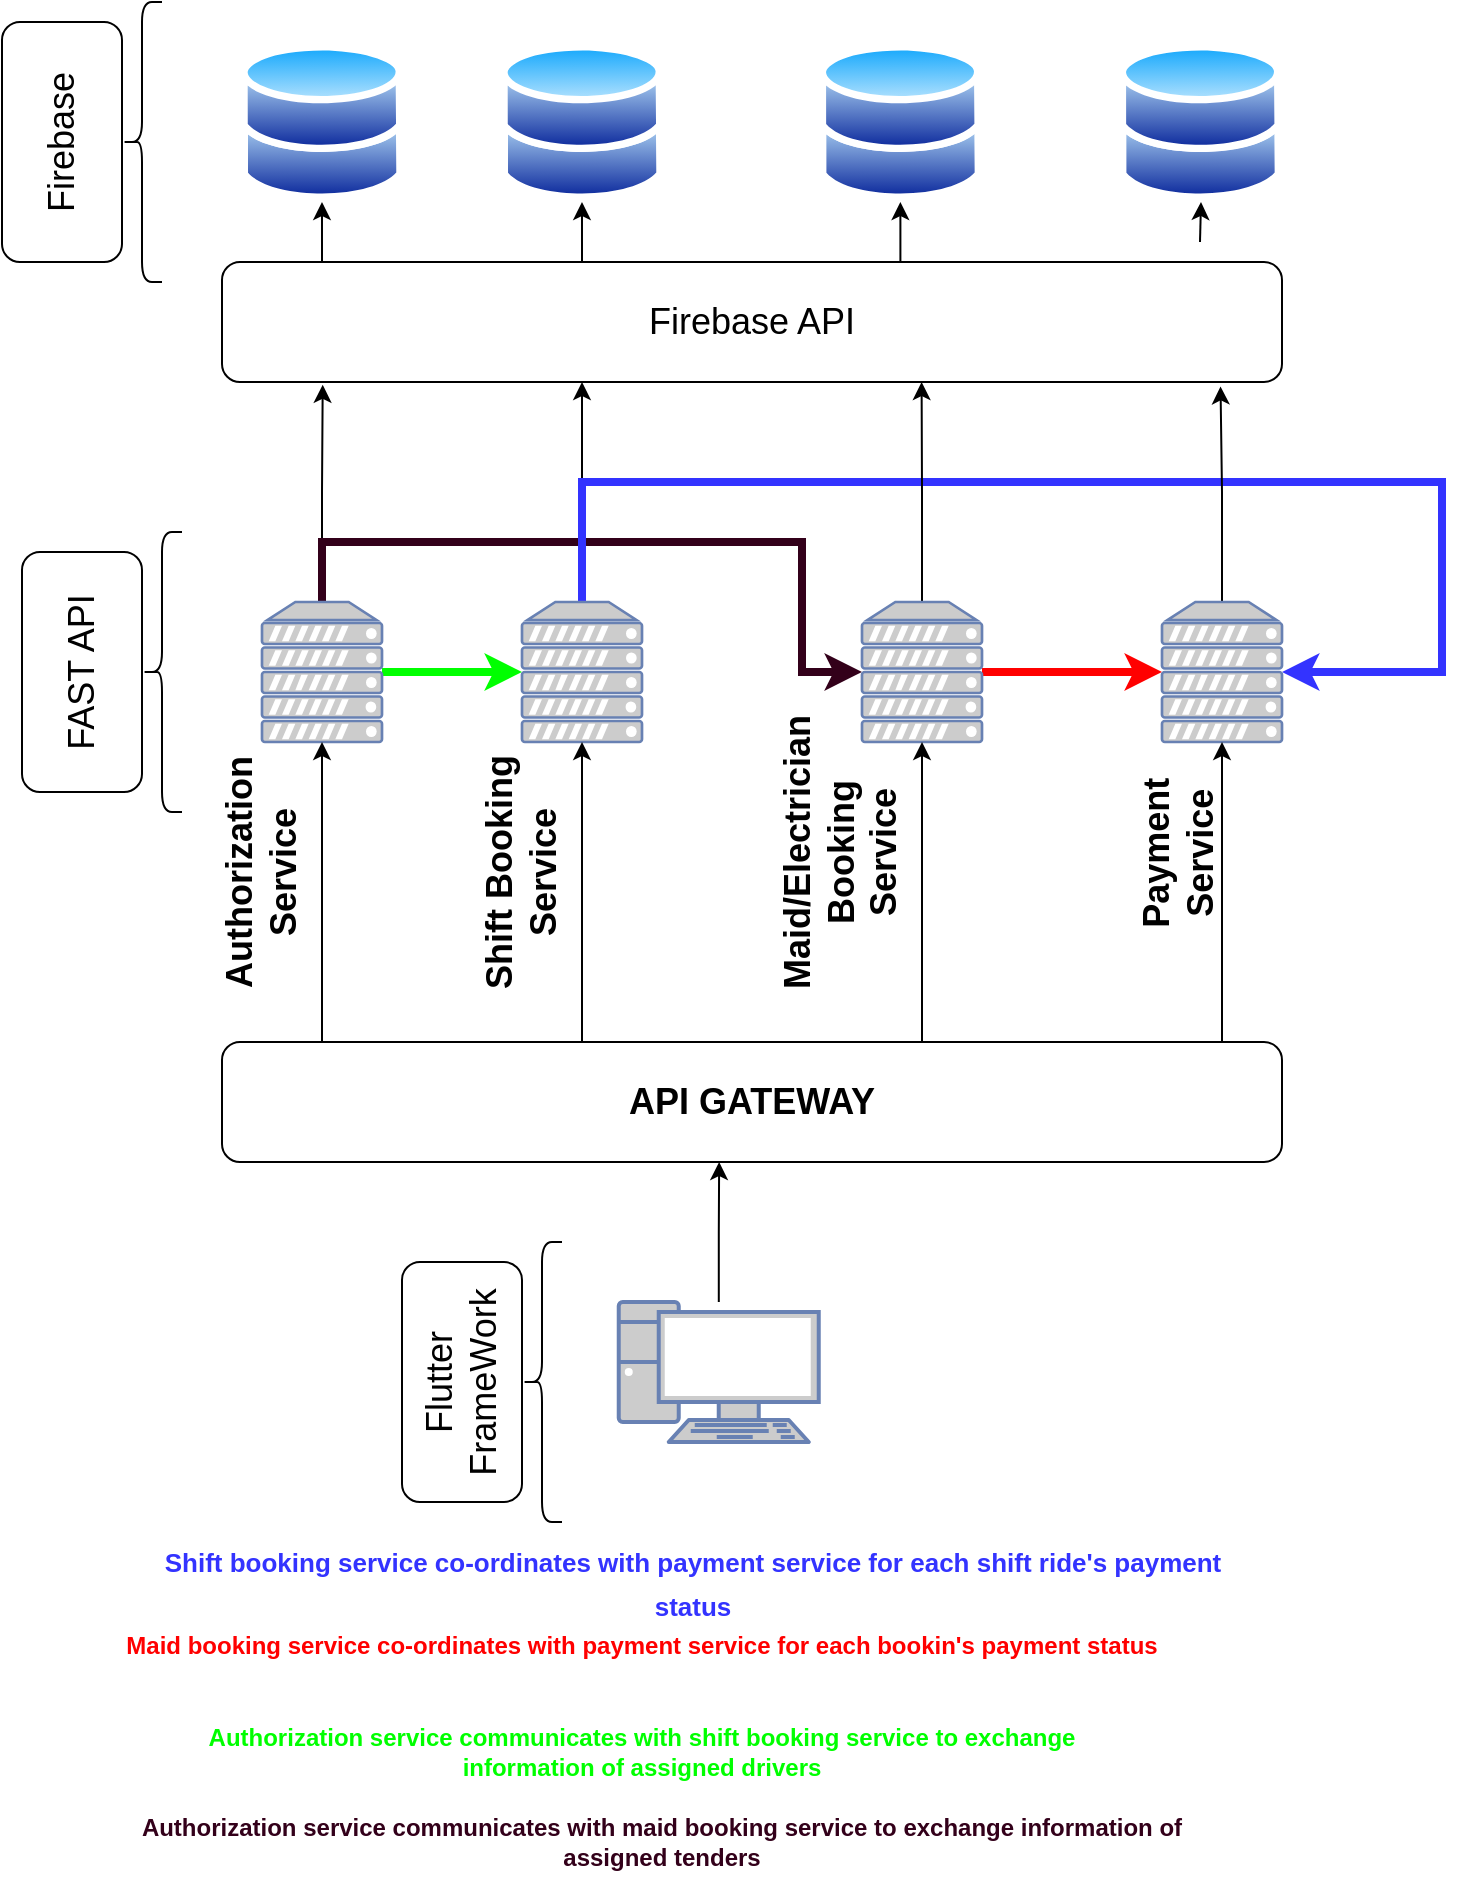 <mxfile version="20.6.0" type="device"><diagram id="1Dpp3sic90Z5rQa1-Gu9" name="Page-1"><mxGraphModel dx="1038" dy="571" grid="1" gridSize="10" guides="1" tooltips="1" connect="1" arrows="1" fold="1" page="1" pageScale="1" pageWidth="850" pageHeight="1100" math="0" shadow="0"><root><mxCell id="0"/><mxCell id="1" parent="0"/><mxCell id="r2DHU5ucZg9EuBDQMgYy-45" style="edgeStyle=orthogonalEdgeStyle;rounded=0;orthogonalLoop=1;jettySize=auto;html=1;entryX=0.469;entryY=1;entryDx=0;entryDy=0;entryPerimeter=0;fontSize=18;" edge="1" parent="1" source="r2DHU5ucZg9EuBDQMgYy-2" target="r2DHU5ucZg9EuBDQMgYy-7"><mxGeometry relative="1" as="geometry"/></mxCell><mxCell id="r2DHU5ucZg9EuBDQMgYy-2" value="" style="fontColor=#0066CC;verticalAlign=top;verticalLabelPosition=bottom;labelPosition=center;align=center;html=1;outlineConnect=0;fillColor=#CCCCCC;strokeColor=#6881B3;gradientColor=none;gradientDirection=north;strokeWidth=2;shape=mxgraph.networks.pc;" vertex="1" parent="1"><mxGeometry x="388.37" y="740" width="100" height="70" as="geometry"/></mxCell><mxCell id="r2DHU5ucZg9EuBDQMgYy-22" style="edgeStyle=orthogonalEdgeStyle;rounded=0;orthogonalLoop=1;jettySize=auto;html=1;entryX=0.095;entryY=1.023;entryDx=0;entryDy=0;entryPerimeter=0;fontSize=18;" edge="1" parent="1" source="r2DHU5ucZg9EuBDQMgYy-3" target="r2DHU5ucZg9EuBDQMgYy-21"><mxGeometry relative="1" as="geometry"/></mxCell><mxCell id="r2DHU5ucZg9EuBDQMgYy-40" style="edgeStyle=orthogonalEdgeStyle;rounded=0;orthogonalLoop=1;jettySize=auto;html=1;entryX=0;entryY=0.5;entryDx=0;entryDy=0;entryPerimeter=0;fontSize=18;strokeColor=#00FF00;strokeWidth=4;" edge="1" parent="1" source="r2DHU5ucZg9EuBDQMgYy-3" target="r2DHU5ucZg9EuBDQMgYy-4"><mxGeometry relative="1" as="geometry"/></mxCell><mxCell id="r2DHU5ucZg9EuBDQMgYy-57" style="edgeStyle=orthogonalEdgeStyle;rounded=0;orthogonalLoop=1;jettySize=auto;html=1;strokeColor=#33001A;strokeWidth=4;fontSize=11;fontColor=#33001A;" edge="1" parent="1" source="r2DHU5ucZg9EuBDQMgYy-3" target="r2DHU5ucZg9EuBDQMgYy-5"><mxGeometry relative="1" as="geometry"><Array as="points"><mxPoint x="240" y="360"/><mxPoint x="480" y="360"/><mxPoint x="480" y="425"/></Array></mxGeometry></mxCell><mxCell id="r2DHU5ucZg9EuBDQMgYy-3" value="" style="fontColor=#0066CC;verticalAlign=top;verticalLabelPosition=bottom;labelPosition=center;align=center;html=1;outlineConnect=0;fillColor=#CCCCCC;strokeColor=#6881B3;gradientColor=none;gradientDirection=north;strokeWidth=2;shape=mxgraph.networks.server;" vertex="1" parent="1"><mxGeometry x="210" y="390" width="60" height="70" as="geometry"/></mxCell><mxCell id="r2DHU5ucZg9EuBDQMgYy-23" style="edgeStyle=orthogonalEdgeStyle;rounded=0;orthogonalLoop=1;jettySize=auto;html=1;fontSize=18;" edge="1" parent="1" source="r2DHU5ucZg9EuBDQMgYy-4" target="r2DHU5ucZg9EuBDQMgYy-21"><mxGeometry relative="1" as="geometry"><Array as="points"><mxPoint x="370" y="310"/><mxPoint x="370" y="310"/></Array></mxGeometry></mxCell><mxCell id="r2DHU5ucZg9EuBDQMgYy-36" style="edgeStyle=orthogonalEdgeStyle;rounded=0;orthogonalLoop=1;jettySize=auto;html=1;fontSize=18;strokeColor=#3333FF;strokeWidth=4;" edge="1" parent="1" source="r2DHU5ucZg9EuBDQMgYy-4" target="r2DHU5ucZg9EuBDQMgYy-6"><mxGeometry relative="1" as="geometry"><Array as="points"><mxPoint x="370" y="330"/><mxPoint x="800" y="330"/><mxPoint x="800" y="425"/></Array></mxGeometry></mxCell><mxCell id="r2DHU5ucZg9EuBDQMgYy-4" value="" style="fontColor=#0066CC;verticalAlign=top;verticalLabelPosition=bottom;labelPosition=center;align=center;html=1;outlineConnect=0;fillColor=#CCCCCC;strokeColor=#6881B3;gradientColor=none;gradientDirection=north;strokeWidth=2;shape=mxgraph.networks.server;" vertex="1" parent="1"><mxGeometry x="340" y="390" width="60" height="70" as="geometry"/></mxCell><mxCell id="r2DHU5ucZg9EuBDQMgYy-24" style="edgeStyle=orthogonalEdgeStyle;rounded=0;orthogonalLoop=1;jettySize=auto;html=1;entryX=0.66;entryY=1;entryDx=0;entryDy=0;entryPerimeter=0;fontSize=18;" edge="1" parent="1" source="r2DHU5ucZg9EuBDQMgYy-5" target="r2DHU5ucZg9EuBDQMgYy-21"><mxGeometry relative="1" as="geometry"/></mxCell><mxCell id="r2DHU5ucZg9EuBDQMgYy-38" style="edgeStyle=orthogonalEdgeStyle;rounded=0;orthogonalLoop=1;jettySize=auto;html=1;fontSize=18;strokeWidth=4;strokeColor=#FF0000;" edge="1" parent="1" source="r2DHU5ucZg9EuBDQMgYy-5" target="r2DHU5ucZg9EuBDQMgYy-6"><mxGeometry relative="1" as="geometry"/></mxCell><mxCell id="r2DHU5ucZg9EuBDQMgYy-5" value="" style="fontColor=#0066CC;verticalAlign=top;verticalLabelPosition=bottom;labelPosition=center;align=center;html=1;outlineConnect=0;fillColor=#CCCCCC;strokeColor=#6881B3;gradientColor=none;gradientDirection=north;strokeWidth=2;shape=mxgraph.networks.server;" vertex="1" parent="1"><mxGeometry x="510" y="390" width="60" height="70" as="geometry"/></mxCell><mxCell id="r2DHU5ucZg9EuBDQMgYy-25" style="edgeStyle=orthogonalEdgeStyle;rounded=0;orthogonalLoop=1;jettySize=auto;html=1;entryX=0.942;entryY=1.037;entryDx=0;entryDy=0;entryPerimeter=0;fontSize=18;" edge="1" parent="1" source="r2DHU5ucZg9EuBDQMgYy-6" target="r2DHU5ucZg9EuBDQMgYy-21"><mxGeometry relative="1" as="geometry"/></mxCell><mxCell id="r2DHU5ucZg9EuBDQMgYy-6" value="" style="fontColor=#0066CC;verticalAlign=top;verticalLabelPosition=bottom;labelPosition=center;align=center;html=1;outlineConnect=0;fillColor=#CCCCCC;strokeColor=#6881B3;gradientColor=none;gradientDirection=north;strokeWidth=2;shape=mxgraph.networks.server;" vertex="1" parent="1"><mxGeometry x="660" y="390" width="60" height="70" as="geometry"/></mxCell><mxCell id="r2DHU5ucZg9EuBDQMgYy-12" style="edgeStyle=orthogonalEdgeStyle;rounded=0;orthogonalLoop=1;jettySize=auto;html=1;entryX=0.5;entryY=1;entryDx=0;entryDy=0;entryPerimeter=0;fontSize=18;" edge="1" parent="1" source="r2DHU5ucZg9EuBDQMgYy-7" target="r2DHU5ucZg9EuBDQMgYy-3"><mxGeometry relative="1" as="geometry"><Array as="points"><mxPoint x="240" y="490"/><mxPoint x="240" y="490"/></Array></mxGeometry></mxCell><mxCell id="r2DHU5ucZg9EuBDQMgYy-13" style="edgeStyle=orthogonalEdgeStyle;rounded=0;orthogonalLoop=1;jettySize=auto;html=1;entryX=0.5;entryY=1;entryDx=0;entryDy=0;entryPerimeter=0;fontSize=18;" edge="1" parent="1" source="r2DHU5ucZg9EuBDQMgYy-7" target="r2DHU5ucZg9EuBDQMgYy-4"><mxGeometry relative="1" as="geometry"><Array as="points"><mxPoint x="370" y="490"/><mxPoint x="370" y="490"/></Array></mxGeometry></mxCell><mxCell id="r2DHU5ucZg9EuBDQMgYy-19" style="edgeStyle=orthogonalEdgeStyle;rounded=0;orthogonalLoop=1;jettySize=auto;html=1;entryX=0.5;entryY=1;entryDx=0;entryDy=0;entryPerimeter=0;fontSize=18;" edge="1" parent="1" source="r2DHU5ucZg9EuBDQMgYy-7" target="r2DHU5ucZg9EuBDQMgYy-5"><mxGeometry relative="1" as="geometry"><Array as="points"><mxPoint x="540" y="490"/><mxPoint x="540" y="490"/></Array></mxGeometry></mxCell><mxCell id="r2DHU5ucZg9EuBDQMgYy-20" style="edgeStyle=orthogonalEdgeStyle;rounded=0;orthogonalLoop=1;jettySize=auto;html=1;entryX=0.5;entryY=1;entryDx=0;entryDy=0;entryPerimeter=0;fontSize=18;" edge="1" parent="1" source="r2DHU5ucZg9EuBDQMgYy-7" target="r2DHU5ucZg9EuBDQMgYy-6"><mxGeometry relative="1" as="geometry"><Array as="points"><mxPoint x="690" y="490"/><mxPoint x="690" y="490"/></Array></mxGeometry></mxCell><mxCell id="r2DHU5ucZg9EuBDQMgYy-7" value="&lt;b&gt;&lt;font style=&quot;font-size: 18px;&quot;&gt;API GATEWAY&lt;/font&gt;&lt;/b&gt;" style="rounded=1;whiteSpace=wrap;html=1;" vertex="1" parent="1"><mxGeometry x="190" y="610" width="530" height="60" as="geometry"/></mxCell><mxCell id="r2DHU5ucZg9EuBDQMgYy-9" value="&lt;b&gt;&lt;font style=&quot;font-size: 18px;&quot;&gt;Authorization&lt;br&gt;Service&lt;/font&gt;&lt;/b&gt;" style="text;html=1;strokeColor=none;fillColor=none;align=center;verticalAlign=middle;whiteSpace=wrap;rounded=0;rotation=-90;" vertex="1" parent="1"><mxGeometry x="180" y="510" width="60" height="30" as="geometry"/></mxCell><mxCell id="r2DHU5ucZg9EuBDQMgYy-16" value="&lt;font style=&quot;font-size: 18px;&quot;&gt;&lt;b&gt;Shift Booking Service&lt;/b&gt;&lt;/font&gt;" style="text;html=1;strokeColor=none;fillColor=none;align=center;verticalAlign=middle;whiteSpace=wrap;rounded=0;rotation=-90;" vertex="1" parent="1"><mxGeometry x="280" y="510" width="120" height="30" as="geometry"/></mxCell><mxCell id="r2DHU5ucZg9EuBDQMgYy-17" value="&lt;span style=&quot;font-size: 18px;&quot;&gt;&lt;b&gt;Payment Service&lt;/b&gt;&lt;/span&gt;" style="text;html=1;strokeColor=none;fillColor=none;align=center;verticalAlign=middle;whiteSpace=wrap;rounded=0;rotation=-90;" vertex="1" parent="1"><mxGeometry x="638.37" y="500" width="60" height="30" as="geometry"/></mxCell><mxCell id="r2DHU5ucZg9EuBDQMgYy-18" value="&lt;span style=&quot;font-size: 18px;&quot;&gt;&lt;b&gt;Maid/Electrician Booking Service&lt;/b&gt;&lt;/span&gt;" style="text;html=1;strokeColor=none;fillColor=none;align=center;verticalAlign=middle;whiteSpace=wrap;rounded=0;rotation=-90;" vertex="1" parent="1"><mxGeometry x="470" y="500" width="60" height="30" as="geometry"/></mxCell><mxCell id="r2DHU5ucZg9EuBDQMgYy-30" style="edgeStyle=orthogonalEdgeStyle;rounded=0;orthogonalLoop=1;jettySize=auto;html=1;entryX=0.5;entryY=1;entryDx=0;entryDy=0;fontSize=18;" edge="1" parent="1" source="r2DHU5ucZg9EuBDQMgYy-21" target="r2DHU5ucZg9EuBDQMgYy-26"><mxGeometry relative="1" as="geometry"><Array as="points"><mxPoint x="240" y="210"/><mxPoint x="240" y="210"/></Array></mxGeometry></mxCell><mxCell id="r2DHU5ucZg9EuBDQMgYy-31" style="edgeStyle=orthogonalEdgeStyle;rounded=0;orthogonalLoop=1;jettySize=auto;html=1;entryX=0.5;entryY=1;entryDx=0;entryDy=0;fontSize=18;" edge="1" parent="1" source="r2DHU5ucZg9EuBDQMgYy-21" target="r2DHU5ucZg9EuBDQMgYy-27"><mxGeometry relative="1" as="geometry"><Array as="points"><mxPoint x="370" y="210"/><mxPoint x="370" y="210"/></Array></mxGeometry></mxCell><mxCell id="r2DHU5ucZg9EuBDQMgYy-32" style="edgeStyle=orthogonalEdgeStyle;rounded=0;orthogonalLoop=1;jettySize=auto;html=1;entryX=0.5;entryY=1;entryDx=0;entryDy=0;fontSize=18;" edge="1" parent="1" source="r2DHU5ucZg9EuBDQMgYy-21" target="r2DHU5ucZg9EuBDQMgYy-28"><mxGeometry relative="1" as="geometry"><Array as="points"><mxPoint x="530" y="200"/></Array></mxGeometry></mxCell><mxCell id="r2DHU5ucZg9EuBDQMgYy-33" style="edgeStyle=orthogonalEdgeStyle;rounded=0;orthogonalLoop=1;jettySize=auto;html=1;fontSize=18;" edge="1" parent="1" target="r2DHU5ucZg9EuBDQMgYy-29"><mxGeometry relative="1" as="geometry"><mxPoint x="679" y="210" as="sourcePoint"/></mxGeometry></mxCell><mxCell id="r2DHU5ucZg9EuBDQMgYy-21" value="Firebase API" style="rounded=1;whiteSpace=wrap;html=1;fontSize=18;" vertex="1" parent="1"><mxGeometry x="190" y="220" width="530" height="60" as="geometry"/></mxCell><mxCell id="r2DHU5ucZg9EuBDQMgYy-26" value="" style="aspect=fixed;perimeter=ellipsePerimeter;html=1;align=center;shadow=0;dashed=0;spacingTop=3;image;image=img/lib/active_directory/databases.svg;fontSize=18;" vertex="1" parent="1"><mxGeometry x="199.18" y="110" width="81.63" height="80" as="geometry"/></mxCell><mxCell id="r2DHU5ucZg9EuBDQMgYy-27" value="" style="aspect=fixed;perimeter=ellipsePerimeter;html=1;align=center;shadow=0;dashed=0;spacingTop=3;image;image=img/lib/active_directory/databases.svg;fontSize=18;" vertex="1" parent="1"><mxGeometry x="329.18" y="110" width="81.63" height="80" as="geometry"/></mxCell><mxCell id="r2DHU5ucZg9EuBDQMgYy-28" value="" style="aspect=fixed;perimeter=ellipsePerimeter;html=1;align=center;shadow=0;dashed=0;spacingTop=3;image;image=img/lib/active_directory/databases.svg;fontSize=18;" vertex="1" parent="1"><mxGeometry x="488.37" y="110" width="81.63" height="80" as="geometry"/></mxCell><mxCell id="r2DHU5ucZg9EuBDQMgYy-29" value="" style="aspect=fixed;perimeter=ellipsePerimeter;html=1;align=center;shadow=0;dashed=0;spacingTop=3;image;image=img/lib/active_directory/databases.svg;fontSize=18;" vertex="1" parent="1"><mxGeometry x="638.37" y="110" width="81.63" height="80" as="geometry"/></mxCell><mxCell id="r2DHU5ucZg9EuBDQMgYy-41" value="" style="shape=curlyBracket;whiteSpace=wrap;html=1;rounded=1;labelPosition=left;verticalLabelPosition=middle;align=right;verticalAlign=middle;fontSize=18;" vertex="1" parent="1"><mxGeometry x="150" y="355" width="20" height="140" as="geometry"/></mxCell><mxCell id="r2DHU5ucZg9EuBDQMgYy-42" value="FAST API" style="rounded=1;whiteSpace=wrap;html=1;fontSize=18;rotation=-90;" vertex="1" parent="1"><mxGeometry x="60" y="395" width="120" height="60" as="geometry"/></mxCell><mxCell id="r2DHU5ucZg9EuBDQMgYy-43" value="" style="shape=curlyBracket;whiteSpace=wrap;html=1;rounded=1;labelPosition=left;verticalLabelPosition=middle;align=right;verticalAlign=middle;fontSize=18;" vertex="1" parent="1"><mxGeometry x="140" y="90" width="20" height="140" as="geometry"/></mxCell><mxCell id="r2DHU5ucZg9EuBDQMgYy-44" value="Firebase" style="rounded=1;whiteSpace=wrap;html=1;fontSize=18;rotation=-90;" vertex="1" parent="1"><mxGeometry x="50" y="130" width="120" height="60" as="geometry"/></mxCell><mxCell id="r2DHU5ucZg9EuBDQMgYy-46" value="" style="shape=curlyBracket;whiteSpace=wrap;html=1;rounded=1;labelPosition=left;verticalLabelPosition=middle;align=right;verticalAlign=middle;fontSize=18;" vertex="1" parent="1"><mxGeometry x="340" y="710" width="20" height="140" as="geometry"/></mxCell><mxCell id="r2DHU5ucZg9EuBDQMgYy-47" value="Flutter FrameWork" style="rounded=1;whiteSpace=wrap;html=1;fontSize=18;rotation=-90;" vertex="1" parent="1"><mxGeometry x="250" y="750" width="120" height="60" as="geometry"/></mxCell><mxCell id="r2DHU5ucZg9EuBDQMgYy-48" value="&lt;font size=&quot;1&quot; color=&quot;#3333ff&quot; style=&quot;&quot;&gt;&lt;b style=&quot;font-size: 13px;&quot;&gt;Shift booking service co-ordinates with payment service for each shift ride's payment status&lt;/b&gt;&lt;/font&gt;" style="text;html=1;strokeColor=none;fillColor=none;align=center;verticalAlign=middle;whiteSpace=wrap;rounded=0;fontSize=18;" vertex="1" parent="1"><mxGeometry x="145" y="860" width="560.81" height="40" as="geometry"/></mxCell><mxCell id="r2DHU5ucZg9EuBDQMgYy-52" value="&lt;font size=&quot;1&quot; color=&quot;#ff0000&quot; style=&quot;&quot;&gt;&lt;b style=&quot;font-size: 12px;&quot;&gt;Maid booking service co-ordinates with payment service for each bookin's payment status&lt;/b&gt;&lt;/font&gt;" style="text;html=1;strokeColor=none;fillColor=none;align=center;verticalAlign=middle;whiteSpace=wrap;rounded=0;fontSize=18;" vertex="1" parent="1"><mxGeometry x="140" y="900" width="520" height="20" as="geometry"/></mxCell><mxCell id="r2DHU5ucZg9EuBDQMgYy-54" value="&lt;span style=&quot;&quot;&gt;&lt;font size=&quot;1&quot; color=&quot;#00ff00&quot;&gt;&lt;b style=&quot;font-size: 12px;&quot;&gt;Authorization service communicates with shift booking service to exchange information of assigned drivers&lt;/b&gt;&lt;/font&gt;&lt;/span&gt;" style="text;html=1;align=center;verticalAlign=middle;whiteSpace=wrap;rounded=0;labelBackgroundColor=#FFFFFF;fontSize=11;fillColor=none;strokeColor=none;" vertex="1" parent="1"><mxGeometry x="150" y="940" width="500" height="50" as="geometry"/></mxCell><mxCell id="r2DHU5ucZg9EuBDQMgYy-58" value="&lt;span style=&quot;&quot;&gt;&lt;b style=&quot;&quot;&gt;&lt;font style=&quot;font-size: 12px;&quot; color=&quot;#33001a&quot;&gt;Authorization service communicates with maid booking service to exchange information of assigned tenders&lt;/font&gt;&lt;/b&gt;&lt;/span&gt;" style="text;html=1;align=center;verticalAlign=middle;whiteSpace=wrap;rounded=0;labelBackgroundColor=#FFFFFF;fontSize=11;fillColor=none;strokeColor=none;" vertex="1" parent="1"><mxGeometry x="140" y="990" width="540" height="40" as="geometry"/></mxCell></root></mxGraphModel></diagram></mxfile>